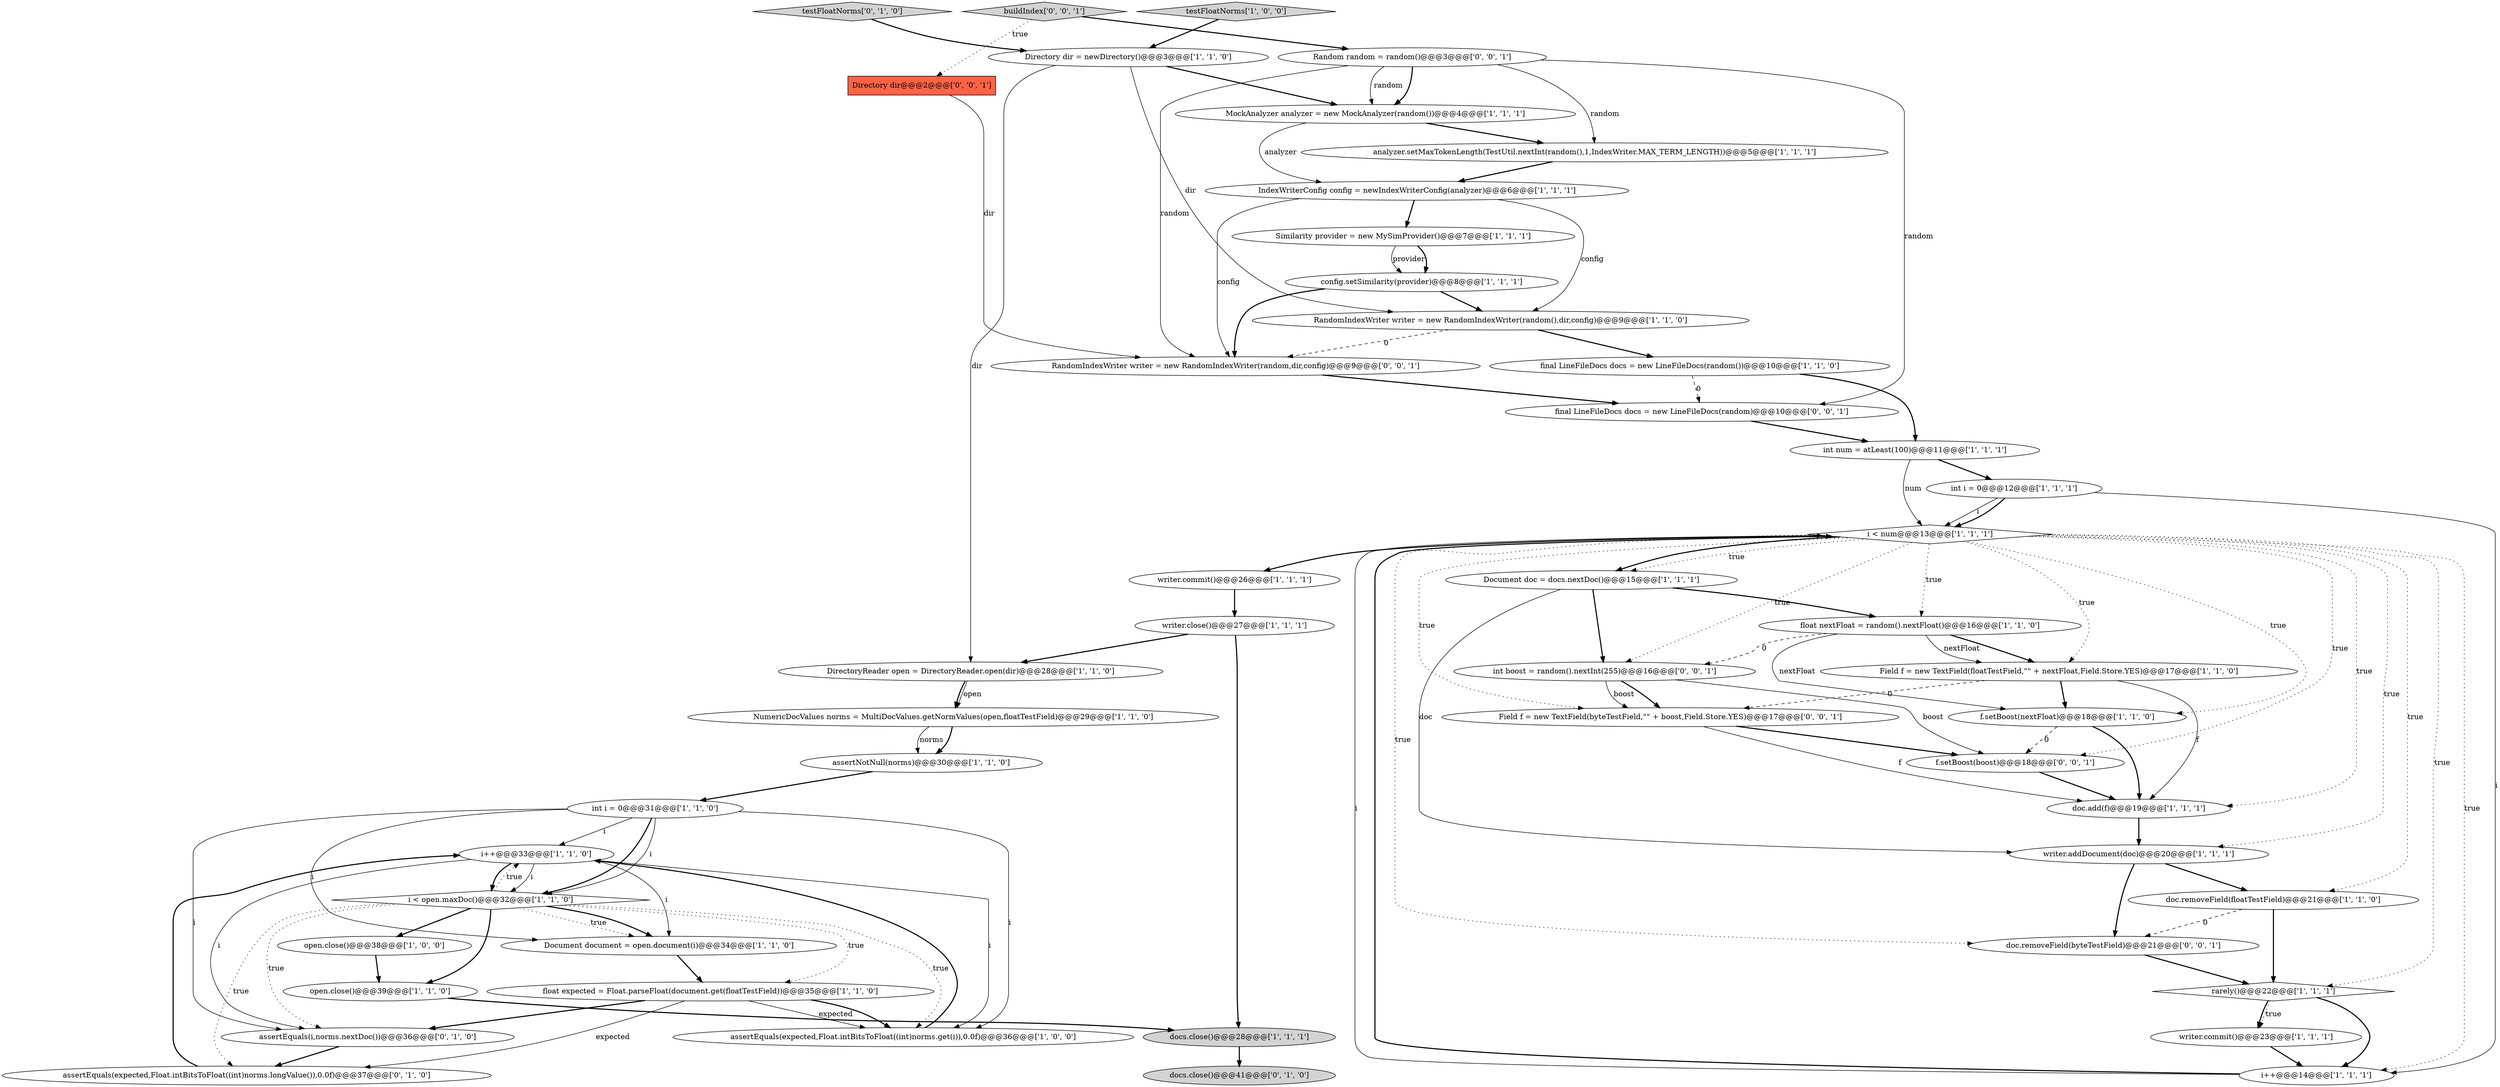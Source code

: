 digraph {
39 [style = filled, label = "docs.close()@@@41@@@['0', '1', '0']", fillcolor = lightgray, shape = ellipse image = "AAA0AAABBB2BBB"];
23 [style = filled, label = "IndexWriterConfig config = newIndexWriterConfig(analyzer)@@@6@@@['1', '1', '1']", fillcolor = white, shape = ellipse image = "AAA0AAABBB1BBB"];
20 [style = filled, label = "open.close()@@@38@@@['1', '0', '0']", fillcolor = white, shape = ellipse image = "AAA0AAABBB1BBB"];
47 [style = filled, label = "Field f = new TextField(byteTestField,\"\" + boost,Field.Store.YES)@@@17@@@['0', '0', '1']", fillcolor = white, shape = ellipse image = "AAA0AAABBB3BBB"];
38 [style = filled, label = "assertEquals(expected,Float.intBitsToFloat((int)norms.longValue()),0.0f)@@@37@@@['0', '1', '0']", fillcolor = white, shape = ellipse image = "AAA1AAABBB2BBB"];
14 [style = filled, label = "doc.removeField(floatTestField)@@@21@@@['1', '1', '0']", fillcolor = white, shape = ellipse image = "AAA0AAABBB1BBB"];
9 [style = filled, label = "writer.addDocument(doc)@@@20@@@['1', '1', '1']", fillcolor = white, shape = ellipse image = "AAA0AAABBB1BBB"];
6 [style = filled, label = "MockAnalyzer analyzer = new MockAnalyzer(random())@@@4@@@['1', '1', '1']", fillcolor = white, shape = ellipse image = "AAA0AAABBB1BBB"];
26 [style = filled, label = "i++@@@33@@@['1', '1', '0']", fillcolor = white, shape = ellipse image = "AAA0AAABBB1BBB"];
3 [style = filled, label = "rarely()@@@22@@@['1', '1', '1']", fillcolor = white, shape = diamond image = "AAA0AAABBB1BBB"];
45 [style = filled, label = "Directory dir@@@2@@@['0', '0', '1']", fillcolor = tomato, shape = box image = "AAA0AAABBB3BBB"];
10 [style = filled, label = "Document document = open.document(i)@@@34@@@['1', '1', '0']", fillcolor = white, shape = ellipse image = "AAA0AAABBB1BBB"];
42 [style = filled, label = "final LineFileDocs docs = new LineFileDocs(random)@@@10@@@['0', '0', '1']", fillcolor = white, shape = ellipse image = "AAA0AAABBB3BBB"];
8 [style = filled, label = "float expected = Float.parseFloat(document.get(floatTestField))@@@35@@@['1', '1', '0']", fillcolor = white, shape = ellipse image = "AAA0AAABBB1BBB"];
17 [style = filled, label = "DirectoryReader open = DirectoryReader.open(dir)@@@28@@@['1', '1', '0']", fillcolor = white, shape = ellipse image = "AAA0AAABBB1BBB"];
44 [style = filled, label = "doc.removeField(byteTestField)@@@21@@@['0', '0', '1']", fillcolor = white, shape = ellipse image = "AAA0AAABBB3BBB"];
24 [style = filled, label = "analyzer.setMaxTokenLength(TestUtil.nextInt(random(),1,IndexWriter.MAX_TERM_LENGTH))@@@5@@@['1', '1', '1']", fillcolor = white, shape = ellipse image = "AAA0AAABBB1BBB"];
31 [style = filled, label = "final LineFileDocs docs = new LineFileDocs(random())@@@10@@@['1', '1', '0']", fillcolor = white, shape = ellipse image = "AAA0AAABBB1BBB"];
13 [style = filled, label = "RandomIndexWriter writer = new RandomIndexWriter(random(),dir,config)@@@9@@@['1', '1', '0']", fillcolor = white, shape = ellipse image = "AAA0AAABBB1BBB"];
5 [style = filled, label = "i < open.maxDoc()@@@32@@@['1', '1', '0']", fillcolor = white, shape = diamond image = "AAA0AAABBB1BBB"];
25 [style = filled, label = "writer.commit()@@@26@@@['1', '1', '1']", fillcolor = white, shape = ellipse image = "AAA0AAABBB1BBB"];
29 [style = filled, label = "NumericDocValues norms = MultiDocValues.getNormValues(open,floatTestField)@@@29@@@['1', '1', '0']", fillcolor = white, shape = ellipse image = "AAA0AAABBB1BBB"];
34 [style = filled, label = "docs.close()@@@28@@@['1', '1', '1']", fillcolor = lightgray, shape = ellipse image = "AAA0AAABBB1BBB"];
32 [style = filled, label = "int num = atLeast(100)@@@11@@@['1', '1', '1']", fillcolor = white, shape = ellipse image = "AAA0AAABBB1BBB"];
16 [style = filled, label = "int i = 0@@@31@@@['1', '1', '0']", fillcolor = white, shape = ellipse image = "AAA0AAABBB1BBB"];
7 [style = filled, label = "writer.commit()@@@23@@@['1', '1', '1']", fillcolor = white, shape = ellipse image = "AAA0AAABBB1BBB"];
12 [style = filled, label = "config.setSimilarity(provider)@@@8@@@['1', '1', '1']", fillcolor = white, shape = ellipse image = "AAA0AAABBB1BBB"];
11 [style = filled, label = "i++@@@14@@@['1', '1', '1']", fillcolor = white, shape = ellipse image = "AAA0AAABBB1BBB"];
41 [style = filled, label = "buildIndex['0', '0', '1']", fillcolor = lightgray, shape = diamond image = "AAA0AAABBB3BBB"];
36 [style = filled, label = "assertEquals(i,norms.nextDoc())@@@36@@@['0', '1', '0']", fillcolor = white, shape = ellipse image = "AAA0AAABBB2BBB"];
1 [style = filled, label = "Directory dir = newDirectory()@@@3@@@['1', '1', '0']", fillcolor = white, shape = ellipse image = "AAA0AAABBB1BBB"];
21 [style = filled, label = "writer.close()@@@27@@@['1', '1', '1']", fillcolor = white, shape = ellipse image = "AAA0AAABBB1BBB"];
2 [style = filled, label = "i < num@@@13@@@['1', '1', '1']", fillcolor = white, shape = diamond image = "AAA0AAABBB1BBB"];
40 [style = filled, label = "Random random = random()@@@3@@@['0', '0', '1']", fillcolor = white, shape = ellipse image = "AAA0AAABBB3BBB"];
43 [style = filled, label = "RandomIndexWriter writer = new RandomIndexWriter(random,dir,config)@@@9@@@['0', '0', '1']", fillcolor = white, shape = ellipse image = "AAA0AAABBB3BBB"];
4 [style = filled, label = "open.close()@@@39@@@['1', '1', '0']", fillcolor = white, shape = ellipse image = "AAA0AAABBB1BBB"];
35 [style = filled, label = "doc.add(f)@@@19@@@['1', '1', '1']", fillcolor = white, shape = ellipse image = "AAA0AAABBB1BBB"];
18 [style = filled, label = "int i = 0@@@12@@@['1', '1', '1']", fillcolor = white, shape = ellipse image = "AAA0AAABBB1BBB"];
48 [style = filled, label = "int boost = random().nextInt(255)@@@16@@@['0', '0', '1']", fillcolor = white, shape = ellipse image = "AAA0AAABBB3BBB"];
37 [style = filled, label = "testFloatNorms['0', '1', '0']", fillcolor = lightgray, shape = diamond image = "AAA0AAABBB2BBB"];
30 [style = filled, label = "Similarity provider = new MySimProvider()@@@7@@@['1', '1', '1']", fillcolor = white, shape = ellipse image = "AAA0AAABBB1BBB"];
33 [style = filled, label = "assertNotNull(norms)@@@30@@@['1', '1', '0']", fillcolor = white, shape = ellipse image = "AAA0AAABBB1BBB"];
27 [style = filled, label = "testFloatNorms['1', '0', '0']", fillcolor = lightgray, shape = diamond image = "AAA0AAABBB1BBB"];
46 [style = filled, label = "f.setBoost(boost)@@@18@@@['0', '0', '1']", fillcolor = white, shape = ellipse image = "AAA0AAABBB3BBB"];
28 [style = filled, label = "assertEquals(expected,Float.intBitsToFloat((int)norms.get(i)),0.0f)@@@36@@@['1', '0', '0']", fillcolor = white, shape = ellipse image = "AAA0AAABBB1BBB"];
19 [style = filled, label = "Document doc = docs.nextDoc()@@@15@@@['1', '1', '1']", fillcolor = white, shape = ellipse image = "AAA0AAABBB1BBB"];
22 [style = filled, label = "Field f = new TextField(floatTestField,\"\" + nextFloat,Field.Store.YES)@@@17@@@['1', '1', '0']", fillcolor = white, shape = ellipse image = "AAA0AAABBB1BBB"];
15 [style = filled, label = "float nextFloat = random().nextFloat()@@@16@@@['1', '1', '0']", fillcolor = white, shape = ellipse image = "AAA0AAABBB1BBB"];
0 [style = filled, label = "f.setBoost(nextFloat)@@@18@@@['1', '1', '0']", fillcolor = white, shape = ellipse image = "AAA0AAABBB1BBB"];
23->30 [style = bold, label=""];
38->26 [style = bold, label=""];
5->8 [style = dotted, label="true"];
14->3 [style = bold, label=""];
44->3 [style = bold, label=""];
15->48 [style = dashed, label="0"];
15->0 [style = solid, label="nextFloat"];
42->32 [style = bold, label=""];
28->26 [style = bold, label=""];
45->43 [style = solid, label="dir"];
15->22 [style = bold, label=""];
7->11 [style = bold, label=""];
3->7 [style = bold, label=""];
31->32 [style = bold, label=""];
43->42 [style = bold, label=""];
40->24 [style = solid, label="random"];
11->2 [style = solid, label="i"];
22->35 [style = solid, label="f"];
26->10 [style = solid, label="i"];
40->6 [style = bold, label=""];
8->28 [style = solid, label="expected"];
5->38 [style = dotted, label="true"];
2->44 [style = dotted, label="true"];
9->14 [style = bold, label=""];
16->5 [style = bold, label=""];
18->11 [style = solid, label="i"];
1->13 [style = solid, label="dir"];
41->45 [style = dotted, label="true"];
36->38 [style = bold, label=""];
2->19 [style = dotted, label="true"];
29->33 [style = bold, label=""];
2->46 [style = dotted, label="true"];
16->10 [style = solid, label="i"];
30->12 [style = solid, label="provider"];
41->40 [style = bold, label=""];
2->3 [style = dotted, label="true"];
5->10 [style = dotted, label="true"];
18->2 [style = solid, label="i"];
20->4 [style = bold, label=""];
47->46 [style = bold, label=""];
40->42 [style = solid, label="random"];
47->35 [style = solid, label="f"];
13->31 [style = bold, label=""];
2->14 [style = dotted, label="true"];
26->5 [style = solid, label="i"];
12->13 [style = bold, label=""];
25->21 [style = bold, label=""];
2->47 [style = dotted, label="true"];
5->26 [style = dotted, label="true"];
23->13 [style = solid, label="config"];
2->22 [style = dotted, label="true"];
21->34 [style = bold, label=""];
19->9 [style = solid, label="doc"];
34->39 [style = bold, label=""];
3->7 [style = dotted, label="true"];
19->48 [style = bold, label=""];
35->9 [style = bold, label=""];
26->28 [style = solid, label="i"];
5->28 [style = dotted, label="true"];
40->43 [style = solid, label="random"];
29->33 [style = solid, label="norms"];
4->34 [style = bold, label=""];
31->42 [style = dashed, label="0"];
8->36 [style = bold, label=""];
2->48 [style = dotted, label="true"];
32->2 [style = solid, label="num"];
48->47 [style = bold, label=""];
22->0 [style = bold, label=""];
23->43 [style = solid, label="config"];
26->36 [style = solid, label="i"];
10->8 [style = bold, label=""];
6->24 [style = bold, label=""];
11->2 [style = bold, label=""];
5->4 [style = bold, label=""];
16->5 [style = solid, label="i"];
2->19 [style = bold, label=""];
2->15 [style = dotted, label="true"];
30->12 [style = bold, label=""];
17->29 [style = solid, label="open"];
1->17 [style = solid, label="dir"];
22->47 [style = dashed, label="0"];
37->1 [style = bold, label=""];
17->29 [style = bold, label=""];
40->6 [style = solid, label="random"];
2->11 [style = dotted, label="true"];
2->35 [style = dotted, label="true"];
0->46 [style = dashed, label="0"];
3->11 [style = bold, label=""];
48->47 [style = solid, label="boost"];
18->2 [style = bold, label=""];
0->35 [style = bold, label=""];
9->44 [style = bold, label=""];
24->23 [style = bold, label=""];
2->9 [style = dotted, label="true"];
21->17 [style = bold, label=""];
19->15 [style = bold, label=""];
8->38 [style = solid, label="expected"];
48->46 [style = solid, label="boost"];
14->44 [style = dashed, label="0"];
1->6 [style = bold, label=""];
2->25 [style = bold, label=""];
5->10 [style = bold, label=""];
33->16 [style = bold, label=""];
32->18 [style = bold, label=""];
16->26 [style = solid, label="i"];
5->36 [style = dotted, label="true"];
26->5 [style = bold, label=""];
27->1 [style = bold, label=""];
16->36 [style = solid, label="i"];
15->22 [style = solid, label="nextFloat"];
46->35 [style = bold, label=""];
16->28 [style = solid, label="i"];
8->28 [style = bold, label=""];
5->20 [style = bold, label=""];
13->43 [style = dashed, label="0"];
6->23 [style = solid, label="analyzer"];
12->43 [style = bold, label=""];
2->0 [style = dotted, label="true"];
}
